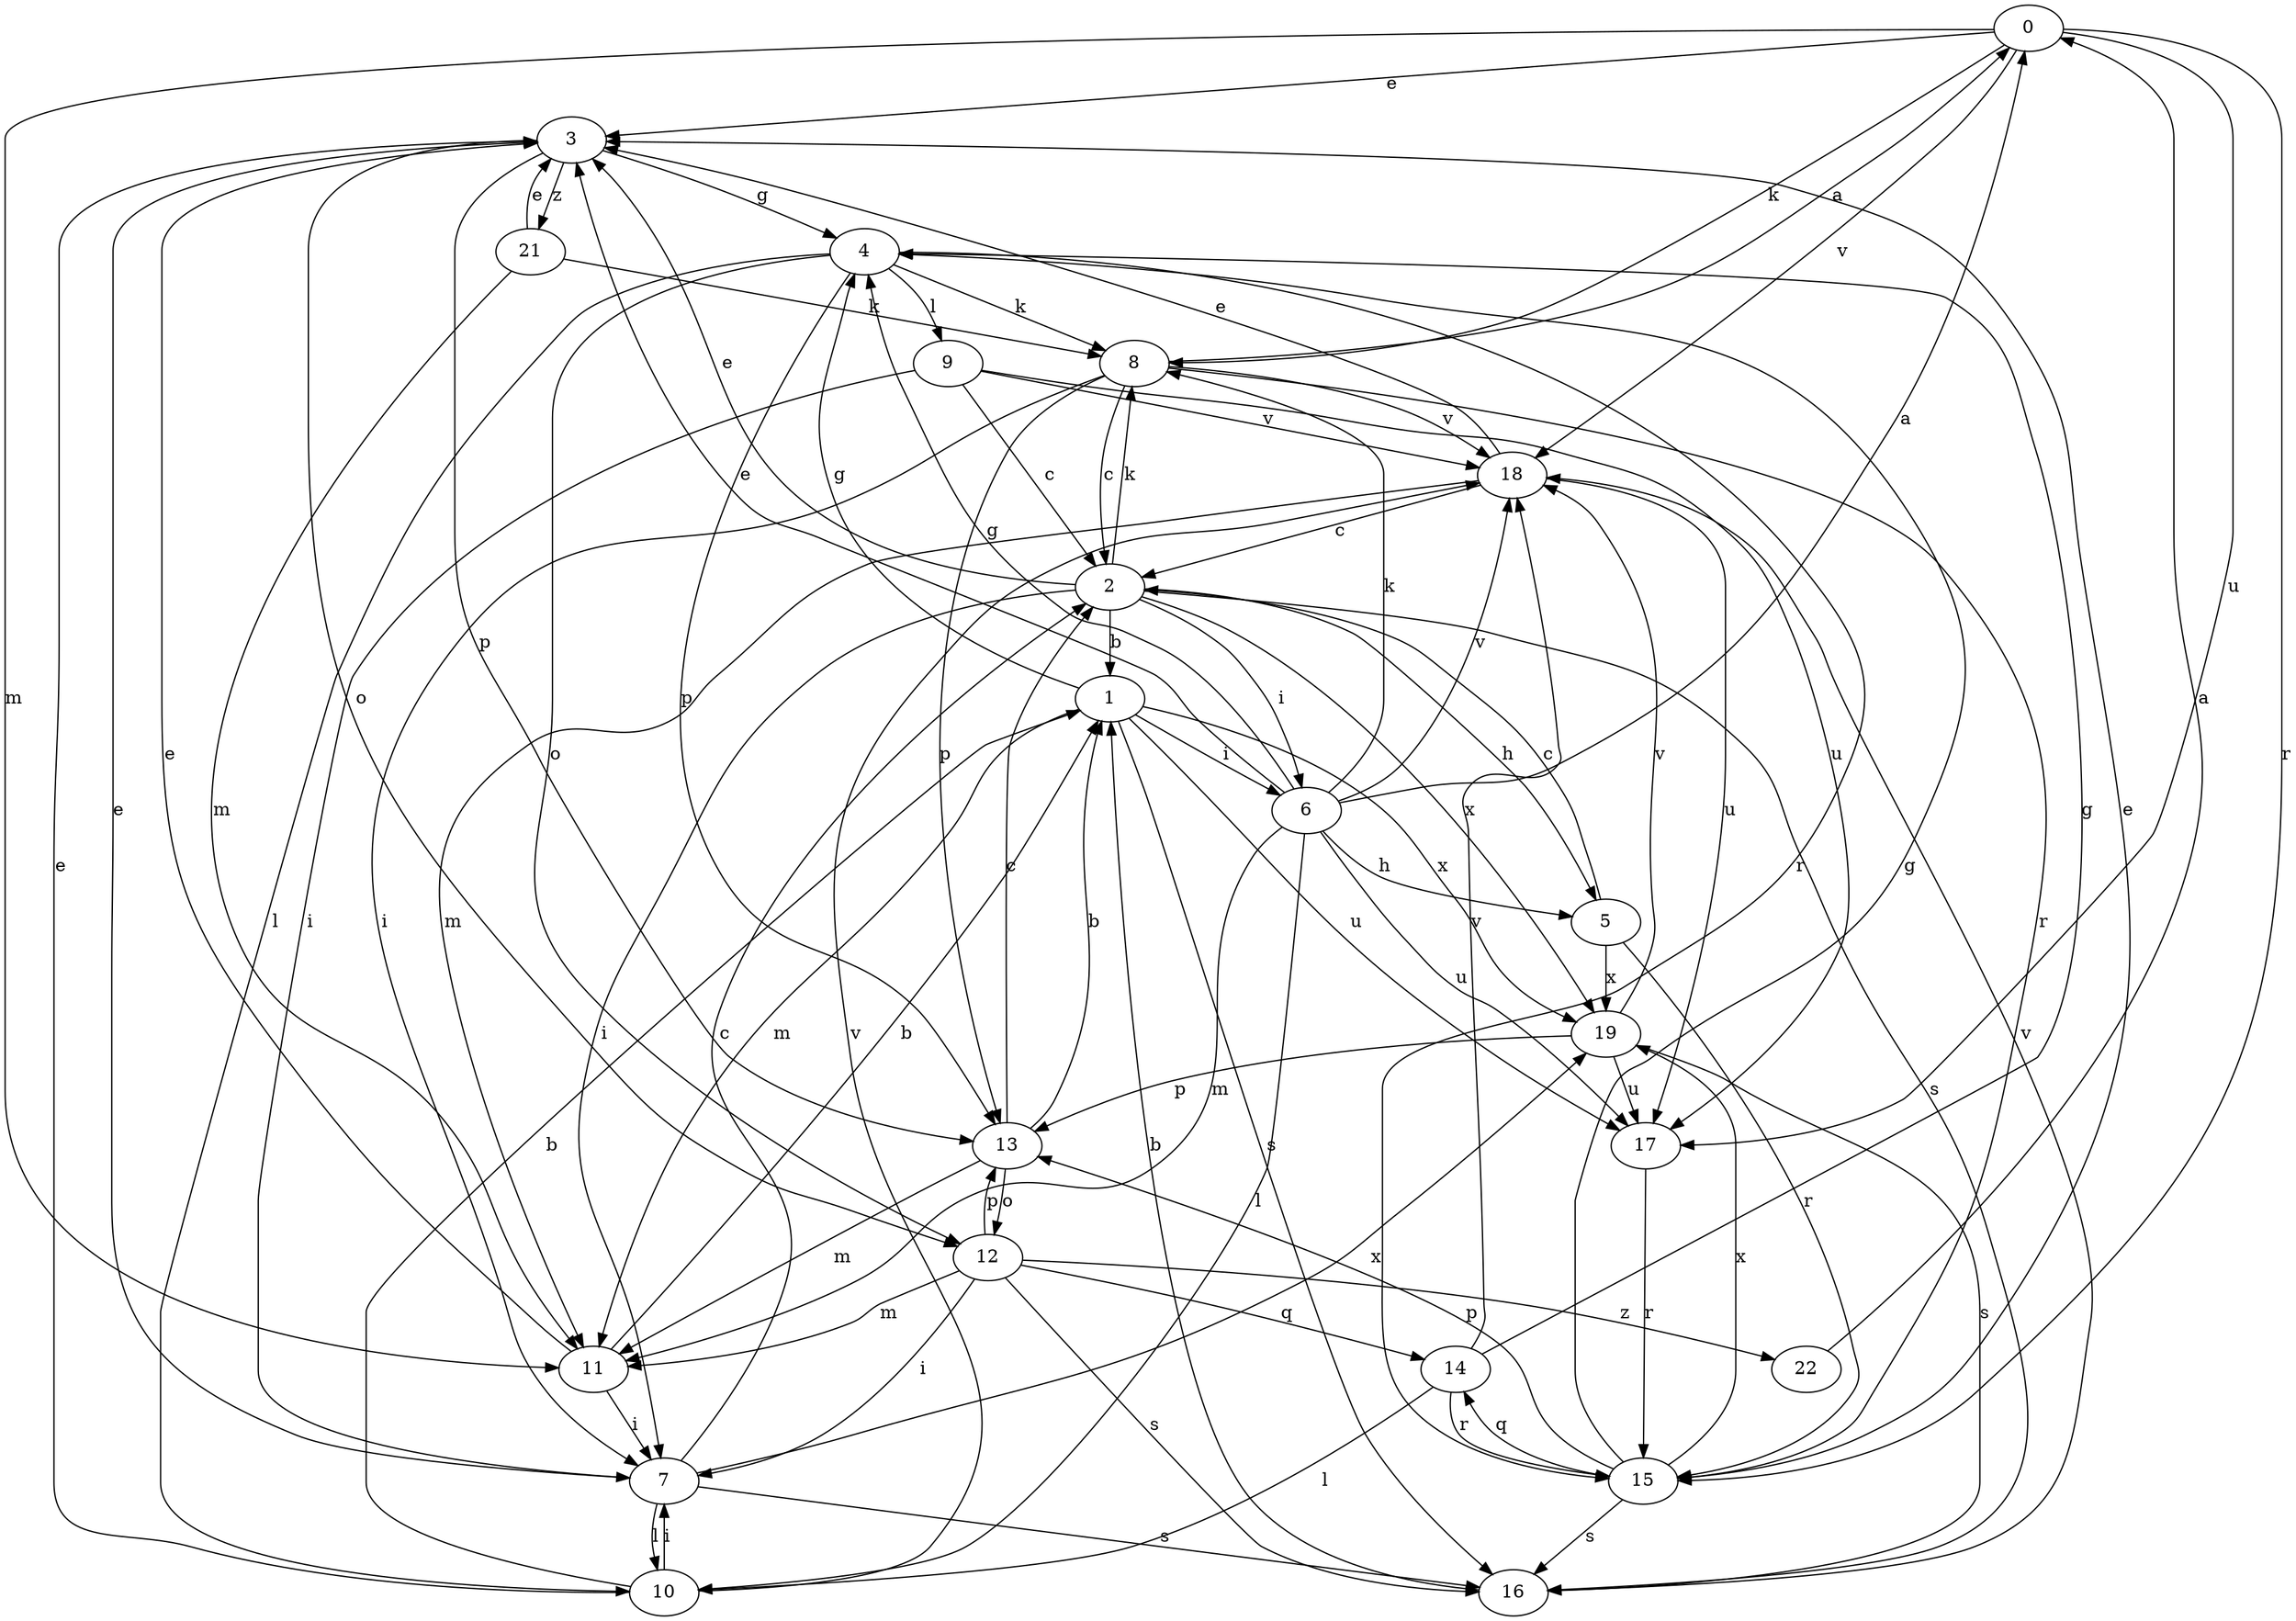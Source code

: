 strict digraph  {
0;
1;
2;
3;
4;
5;
6;
7;
8;
9;
10;
11;
12;
13;
14;
15;
16;
17;
18;
19;
21;
22;
0 -> 3  [label=e];
0 -> 8  [label=k];
0 -> 11  [label=m];
0 -> 15  [label=r];
0 -> 17  [label=u];
0 -> 18  [label=v];
1 -> 4  [label=g];
1 -> 6  [label=i];
1 -> 11  [label=m];
1 -> 16  [label=s];
1 -> 17  [label=u];
1 -> 19  [label=x];
2 -> 1  [label=b];
2 -> 3  [label=e];
2 -> 5  [label=h];
2 -> 6  [label=i];
2 -> 7  [label=i];
2 -> 8  [label=k];
2 -> 16  [label=s];
2 -> 19  [label=x];
3 -> 4  [label=g];
3 -> 12  [label=o];
3 -> 13  [label=p];
3 -> 21  [label=z];
4 -> 8  [label=k];
4 -> 9  [label=l];
4 -> 10  [label=l];
4 -> 12  [label=o];
4 -> 13  [label=p];
4 -> 15  [label=r];
5 -> 2  [label=c];
5 -> 15  [label=r];
5 -> 19  [label=x];
6 -> 0  [label=a];
6 -> 3  [label=e];
6 -> 4  [label=g];
6 -> 5  [label=h];
6 -> 8  [label=k];
6 -> 10  [label=l];
6 -> 11  [label=m];
6 -> 17  [label=u];
6 -> 18  [label=v];
7 -> 2  [label=c];
7 -> 3  [label=e];
7 -> 10  [label=l];
7 -> 16  [label=s];
7 -> 19  [label=x];
8 -> 0  [label=a];
8 -> 2  [label=c];
8 -> 7  [label=i];
8 -> 13  [label=p];
8 -> 15  [label=r];
8 -> 18  [label=v];
9 -> 2  [label=c];
9 -> 7  [label=i];
9 -> 17  [label=u];
9 -> 18  [label=v];
10 -> 1  [label=b];
10 -> 3  [label=e];
10 -> 7  [label=i];
10 -> 18  [label=v];
11 -> 1  [label=b];
11 -> 3  [label=e];
11 -> 7  [label=i];
12 -> 7  [label=i];
12 -> 11  [label=m];
12 -> 13  [label=p];
12 -> 14  [label=q];
12 -> 16  [label=s];
12 -> 22  [label=z];
13 -> 1  [label=b];
13 -> 2  [label=c];
13 -> 11  [label=m];
13 -> 12  [label=o];
14 -> 4  [label=g];
14 -> 10  [label=l];
14 -> 15  [label=r];
14 -> 18  [label=v];
15 -> 3  [label=e];
15 -> 4  [label=g];
15 -> 13  [label=p];
15 -> 14  [label=q];
15 -> 16  [label=s];
15 -> 19  [label=x];
16 -> 1  [label=b];
16 -> 18  [label=v];
17 -> 15  [label=r];
18 -> 2  [label=c];
18 -> 3  [label=e];
18 -> 11  [label=m];
18 -> 17  [label=u];
19 -> 13  [label=p];
19 -> 16  [label=s];
19 -> 17  [label=u];
19 -> 18  [label=v];
21 -> 3  [label=e];
21 -> 8  [label=k];
21 -> 11  [label=m];
22 -> 0  [label=a];
}
